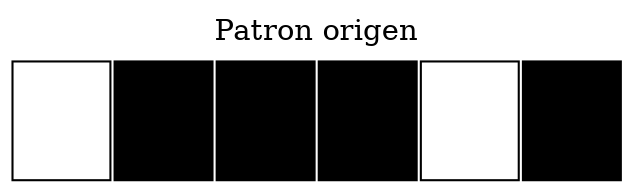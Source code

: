   
    digraph html {
    labelloc="t";
    label="Patron origen";
     tabla [shape=none, margin=0, label=<
     <TABLE BORDER="0" CELLBORDER="1" CELLSPACING="2.5" CELLPADDING="20">
        <TR>
 <TD> </TD>
 <TD BGCOLOR="black"> </TD>
 <TD BGCOLOR="black"> </TD>
 <TD BGCOLOR="black"> </TD>
 <TD> </TD>
 <TD BGCOLOR="black"> </TD>
</TR>
</TABLE>>];}  